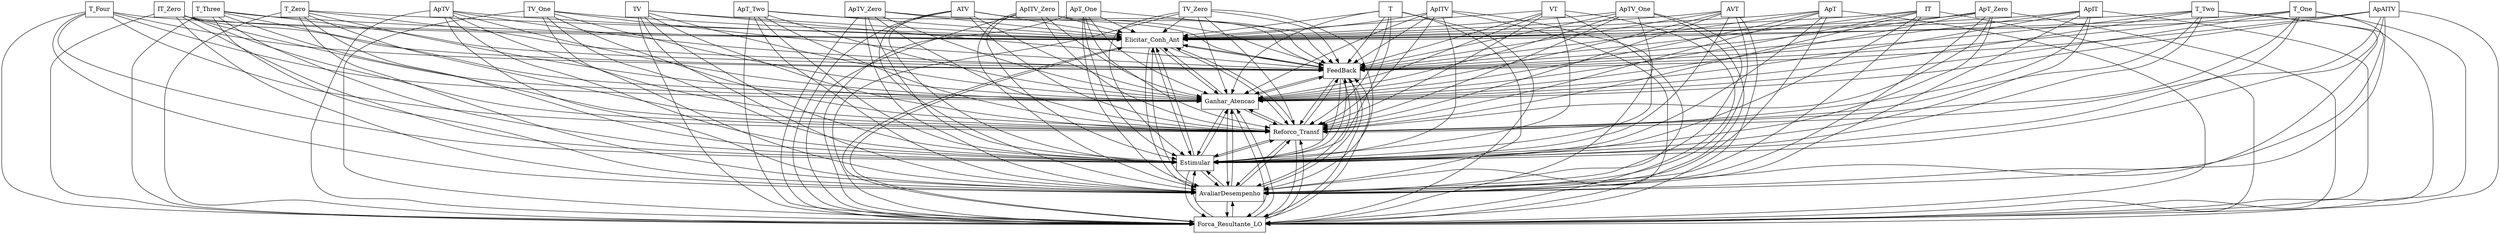 digraph{
graph [rankdir=TB];
node [shape=box];
edge [arrowhead=normal];
0[label="VT",]
1[label="ApT_One",]
2[label="TV_Zero",]
3[label="Elicitar_Conh_Ant",]
4[label="ApITV",]
5[label="IT_Zero",]
6[label="T_Three",]
7[label="T_One",]
8[label="ApAITV",]
9[label="TV_One",]
10[label="T",]
11[label="ATV",]
12[label="ApITV_Zero",]
13[label="ApT_Two",]
14[label="ApTV_Zero",]
15[label="AVT",]
16[label="ApT",]
17[label="IT",]
18[label="ApTV_One",]
19[label="FeedBack",]
20[label="Forca_Resultante_LO",]
21[label="AvaliarDesempenho",]
22[label="Estimular",]
23[label="ApT_Zero",]
24[label="T_Four",]
25[label="T_Zero",]
26[label="Reforco_Transf",]
27[label="ApTV",]
28[label="ApIT",]
29[label="T_Two",]
30[label="Ganhar_Atencao",]
31[label="TV",]
0->3[label="",]
0->19[label="",]
0->20[label="",]
0->21[label="",]
0->22[label="",]
0->26[label="",]
0->30[label="",]
1->3[label="",]
1->19[label="",]
1->20[label="",]
1->21[label="",]
1->22[label="",]
1->26[label="",]
1->30[label="",]
2->3[label="",]
2->19[label="",]
2->20[label="",]
2->21[label="",]
2->22[label="",]
2->26[label="",]
2->30[label="",]
3->19[label="",]
3->20[label="",]
3->21[label="",]
3->22[label="",]
3->26[label="",]
3->30[label="",]
4->3[label="",]
4->19[label="",]
4->20[label="",]
4->21[label="",]
4->22[label="",]
4->26[label="",]
4->30[label="",]
5->3[label="",]
5->19[label="",]
5->20[label="",]
5->21[label="",]
5->22[label="",]
5->26[label="",]
5->30[label="",]
6->3[label="",]
6->19[label="",]
6->20[label="",]
6->21[label="",]
6->22[label="",]
6->26[label="",]
6->30[label="",]
7->3[label="",]
7->19[label="",]
7->20[label="",]
7->21[label="",]
7->22[label="",]
7->26[label="",]
7->30[label="",]
8->3[label="",]
8->19[label="",]
8->20[label="",]
8->21[label="",]
8->22[label="",]
8->26[label="",]
8->30[label="",]
9->3[label="",]
9->19[label="",]
9->20[label="",]
9->21[label="",]
9->22[label="",]
9->26[label="",]
9->30[label="",]
10->3[label="",]
10->19[label="",]
10->20[label="",]
10->21[label="",]
10->22[label="",]
10->26[label="",]
10->30[label="",]
11->3[label="",]
11->19[label="",]
11->20[label="",]
11->21[label="",]
11->22[label="",]
11->26[label="",]
11->30[label="",]
12->3[label="",]
12->19[label="",]
12->20[label="",]
12->21[label="",]
12->22[label="",]
12->26[label="",]
12->30[label="",]
13->3[label="",]
13->19[label="",]
13->20[label="",]
13->21[label="",]
13->22[label="",]
13->26[label="",]
13->30[label="",]
14->3[label="",]
14->19[label="",]
14->20[label="",]
14->21[label="",]
14->22[label="",]
14->26[label="",]
14->30[label="",]
15->3[label="",]
15->19[label="",]
15->20[label="",]
15->21[label="",]
15->22[label="",]
15->26[label="",]
15->30[label="",]
16->3[label="",]
16->19[label="",]
16->20[label="",]
16->21[label="",]
16->22[label="",]
16->26[label="",]
16->30[label="",]
17->3[label="",]
17->19[label="",]
17->20[label="",]
17->21[label="",]
17->22[label="",]
17->26[label="",]
17->30[label="",]
18->3[label="",]
18->19[label="",]
18->20[label="",]
18->21[label="",]
18->22[label="",]
18->26[label="",]
18->30[label="",]
19->3[label="",]
19->20[label="",]
19->21[label="",]
19->22[label="",]
19->26[label="",]
19->30[label="",]
20->3[label="",]
20->19[label="",]
20->21[label="",]
20->22[label="",]
20->26[label="",]
20->30[label="",]
21->3[label="",]
21->19[label="",]
21->20[label="",]
21->22[label="",]
21->26[label="",]
21->30[label="",]
22->3[label="",]
22->19[label="",]
22->20[label="",]
22->21[label="",]
22->26[label="",]
22->30[label="",]
23->3[label="",]
23->19[label="",]
23->20[label="",]
23->21[label="",]
23->22[label="",]
23->26[label="",]
23->30[label="",]
24->3[label="",]
24->19[label="",]
24->20[label="",]
24->21[label="",]
24->22[label="",]
24->26[label="",]
24->30[label="",]
25->3[label="",]
25->19[label="",]
25->20[label="",]
25->21[label="",]
25->22[label="",]
25->26[label="",]
25->30[label="",]
26->3[label="",]
26->19[label="",]
26->20[label="",]
26->21[label="",]
26->22[label="",]
26->30[label="",]
27->3[label="",]
27->19[label="",]
27->20[label="",]
27->21[label="",]
27->22[label="",]
27->26[label="",]
27->30[label="",]
28->3[label="",]
28->19[label="",]
28->20[label="",]
28->21[label="",]
28->22[label="",]
28->26[label="",]
28->30[label="",]
29->3[label="",]
29->19[label="",]
29->20[label="",]
29->21[label="",]
29->22[label="",]
29->26[label="",]
29->30[label="",]
30->3[label="",]
30->19[label="",]
30->20[label="",]
30->21[label="",]
30->22[label="",]
30->26[label="",]
31->3[label="",]
31->19[label="",]
31->20[label="",]
31->21[label="",]
31->22[label="",]
31->26[label="",]
31->30[label="",]
}

